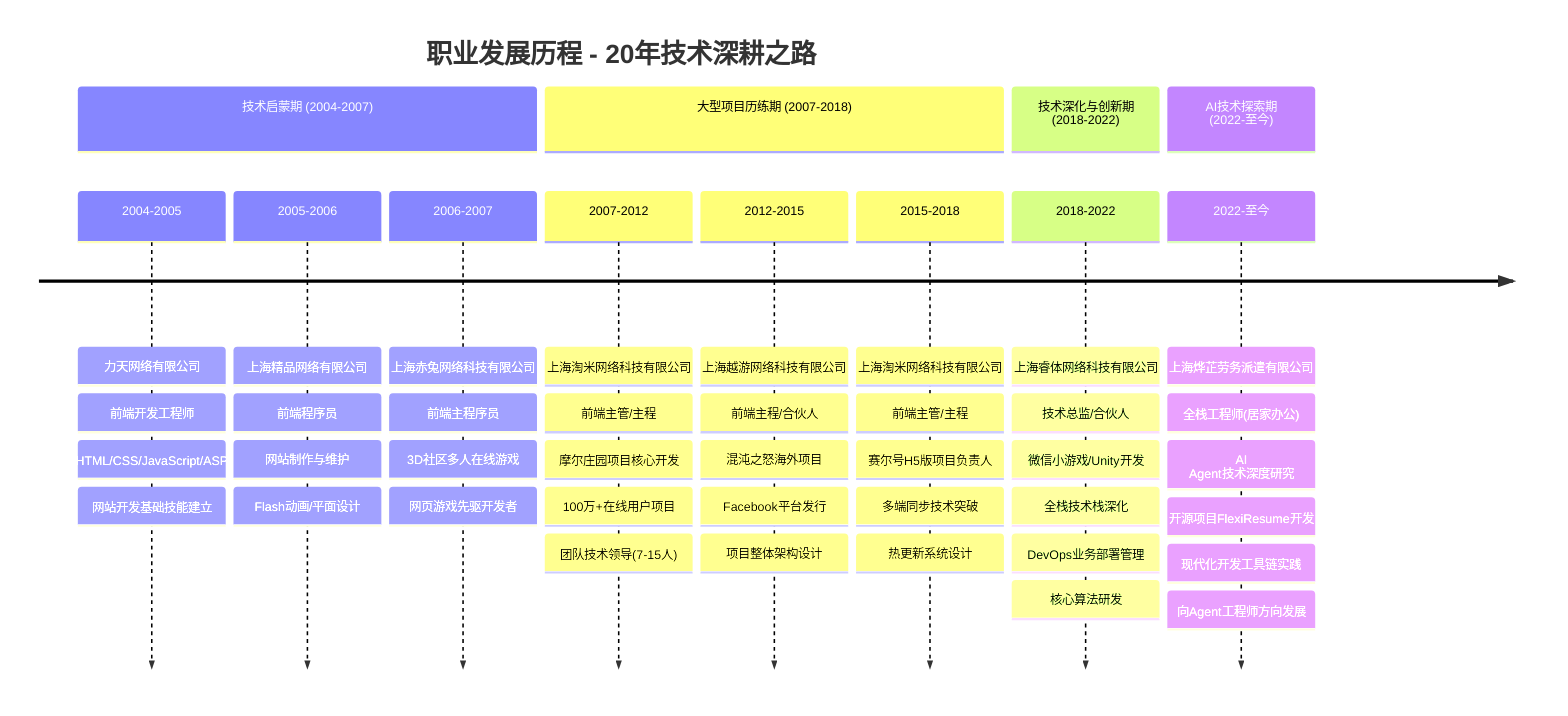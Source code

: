 timeline
    title 职业发展历程 - 20年技术深耕之路

    section 技术启蒙期 (2004-2007)
        2004-2005 : 力天网络有限公司
                  : 前端开发工程师
                  : HTML/CSS/JavaScript/ASP
                  : 网站开发基础技能建立
        2005-2006 : 上海精品网络有限公司
                  : 前端程序员
                  : 网站制作与维护
                  : Flash动画/平面设计
        2006-2007 : 上海赤兔网络科技有限公司
                  : 前端主程序员
                  : 3D社区多人在线游戏
                  : 网页游戏先驱开发者

    section 大型项目历练期 (2007-2018)
        2007-2012 : 上海淘米网络科技有限公司
                  : 前端主管/主程
                  : 摩尔庄园项目核心开发
                  : 100万+在线用户项目
                  : 团队技术领导(7-15人)
        2012-2015 : 上海越游网络科技有限公司
                  : 前端主程/合伙人
                  : 混沌之怒海外项目
                  : Facebook平台发行
                  : 项目整体架构设计
        2015-2018 : 上海淘米网络科技有限公司
                  : 前端主管/主程
                  : 赛尔号H5版项目负责人
                  : 多端同步技术突破
                  : 热更新系统设计

    section 技术深化与创新期 (2018-2022)
        2018-2022 : 上海睿体网络科技有限公司
                  : 技术总监/合伙人
                  : 微信小游戏/Unity开发
                  : 全栈技术栈深化
                  : DevOps业务部署管理
                  : 核心算法研发

    section AI技术探索期 (2022-至今)
        2022-至今 : 上海烨芷劳务派遣有限公司
                  : 全栈工程师(居家办公)
                  : AI Agent技术深度研究
                  : 开源项目FlexiResume开发
                  : 现代化开发工具链实践
                  : 向Agent工程师方向发展